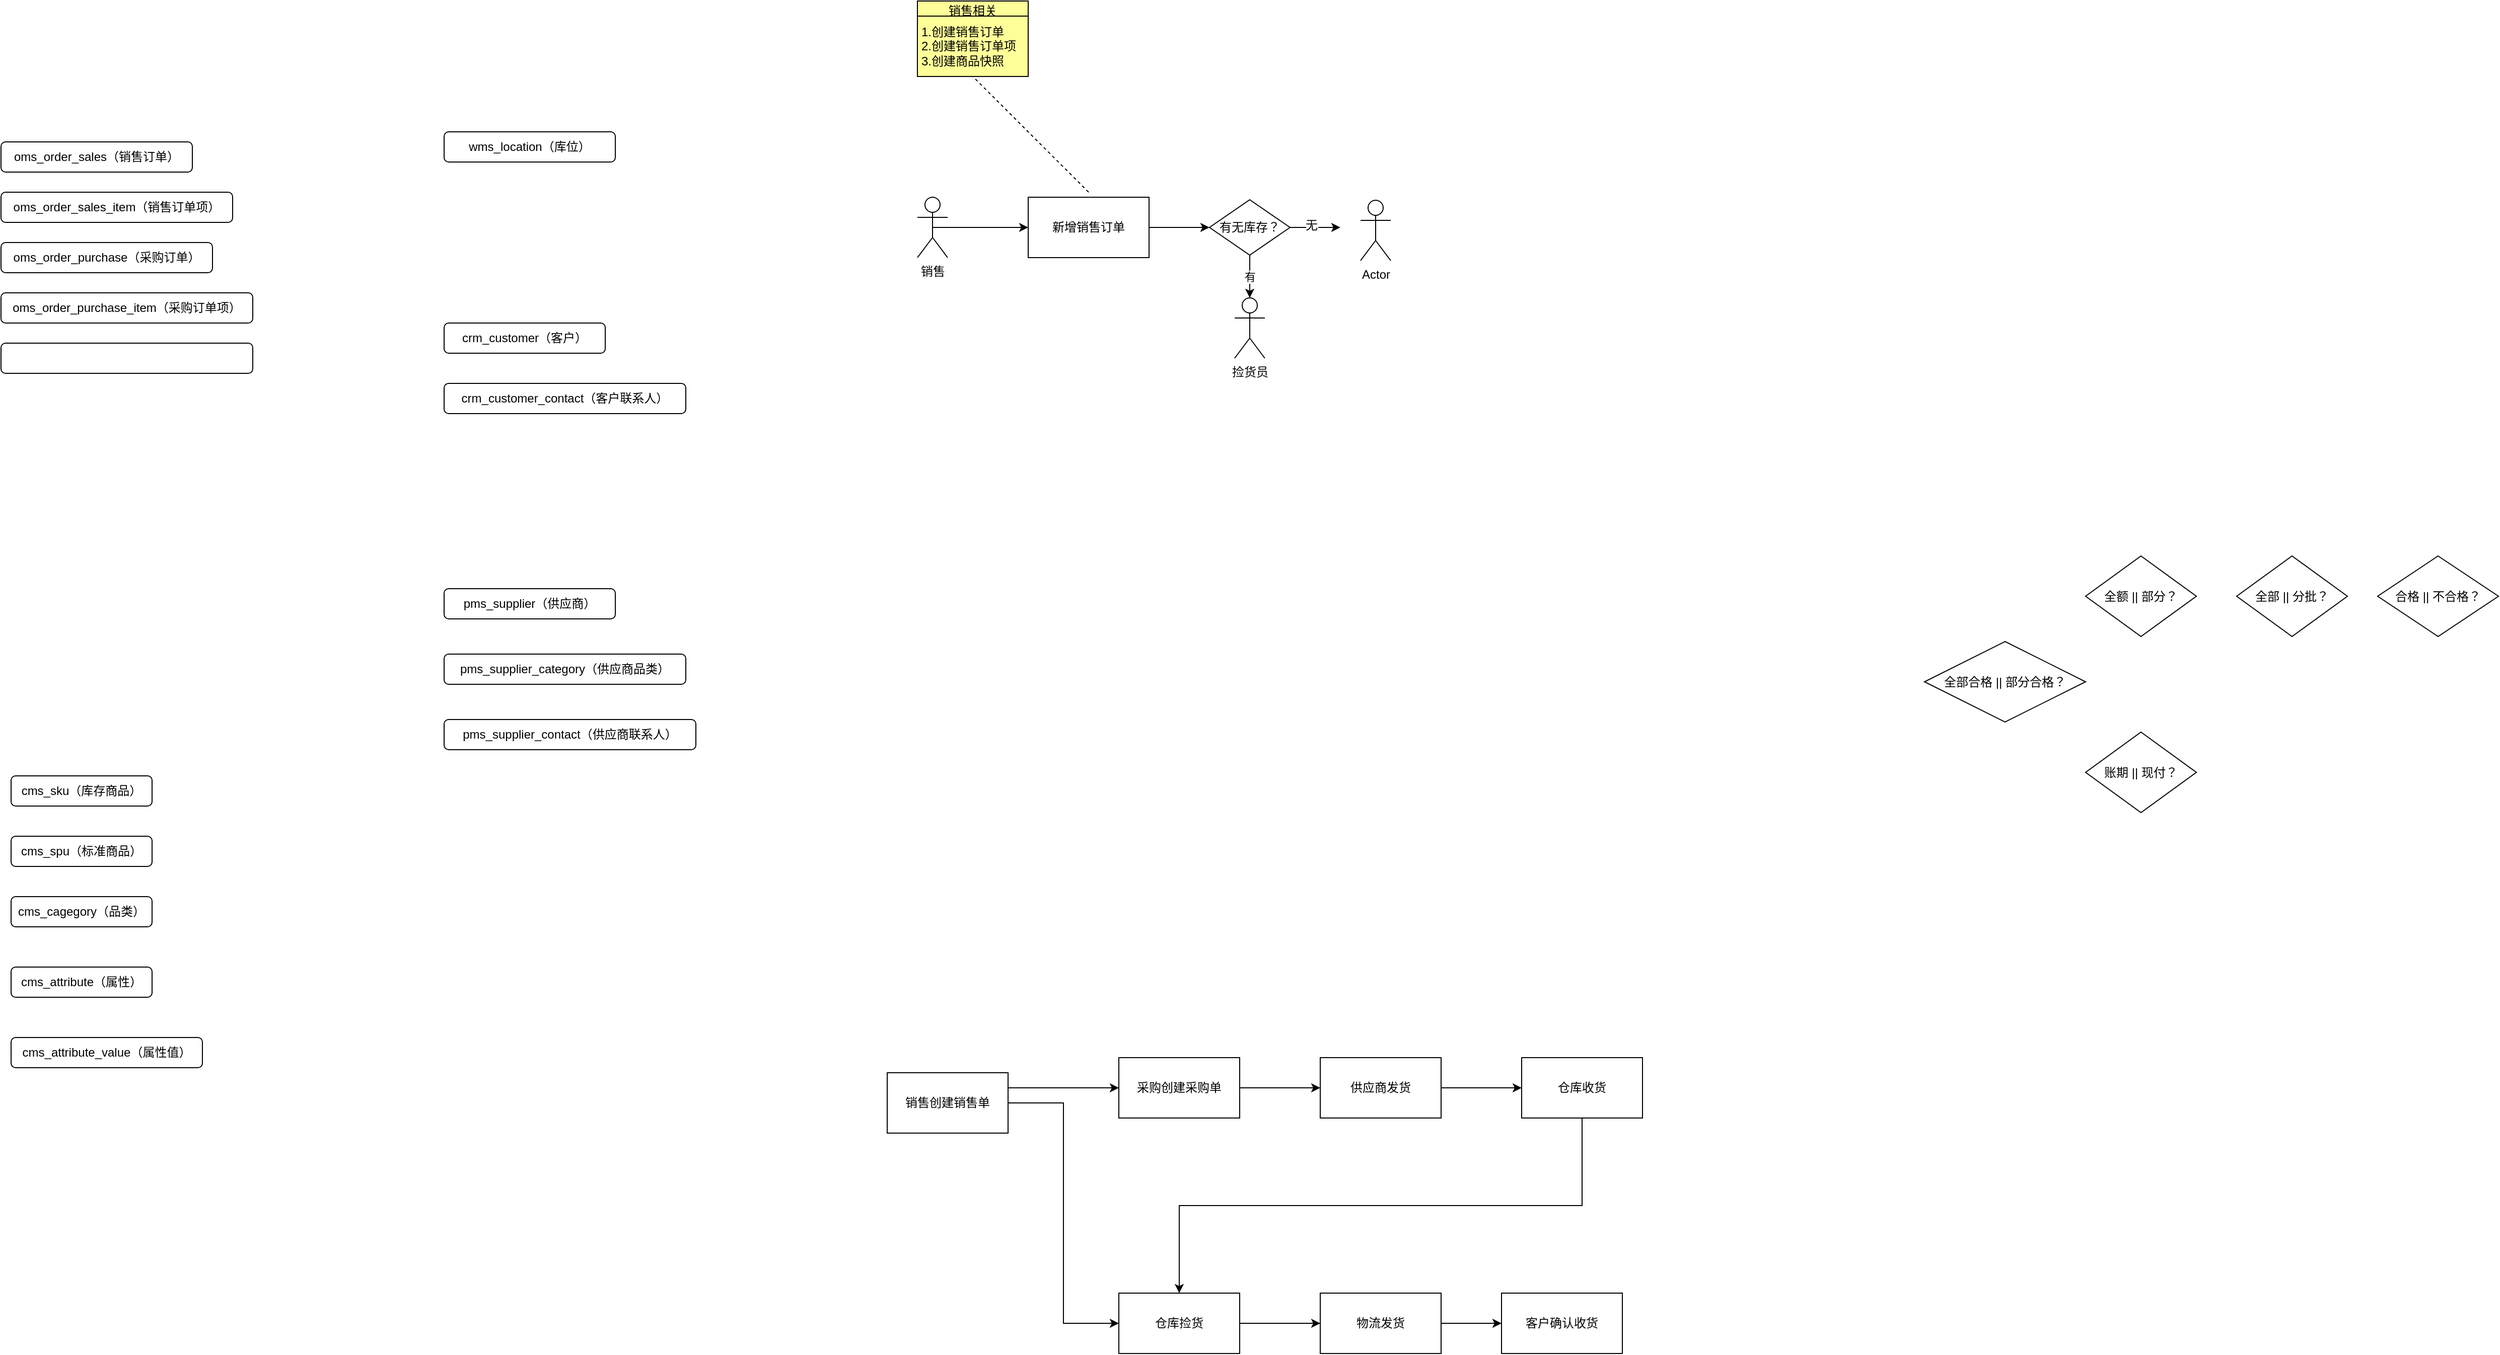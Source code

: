 <mxfile version="12.2.9" type="github" pages="1">
  <diagram id="rEG6L9bn5VI_HUOqqRBz" name="第 1 页">
    <mxGraphModel dx="1012" dy="1669" grid="1" gridSize="10" guides="1" tooltips="1" connect="1" arrows="1" fold="1" page="1" pageScale="1" pageWidth="827" pageHeight="1169" math="0" shadow="0">
      <root>
        <mxCell id="0"/>
        <mxCell id="1" parent="0"/>
        <mxCell id="5T5n9B4mbpvcat68feUI-54" value="oms_order_sales（销售订单）" style="rounded=1;whiteSpace=wrap;html=1;" vertex="1" parent="1">
          <mxGeometry x="140" y="60" width="190" height="30" as="geometry"/>
        </mxCell>
        <mxCell id="5T5n9B4mbpvcat68feUI-71" value="oms_order_sales_item（销售订单项）" style="rounded=1;whiteSpace=wrap;html=1;" vertex="1" parent="1">
          <mxGeometry x="140" y="110" width="230" height="30" as="geometry"/>
        </mxCell>
        <mxCell id="5T5n9B4mbpvcat68feUI-95" value="cms_sku（库存商品）" style="rounded=1;whiteSpace=wrap;html=1;" vertex="1" parent="1">
          <mxGeometry x="150" y="690" width="140" height="30" as="geometry"/>
        </mxCell>
        <mxCell id="5T5n9B4mbpvcat68feUI-96" value="cms_spu（标准商品）" style="rounded=1;whiteSpace=wrap;html=1;" vertex="1" parent="1">
          <mxGeometry x="150" y="750" width="140" height="30" as="geometry"/>
        </mxCell>
        <mxCell id="5T5n9B4mbpvcat68feUI-97" value="cms_cagegory（品类）" style="rounded=1;whiteSpace=wrap;html=1;" vertex="1" parent="1">
          <mxGeometry x="150" y="810" width="140" height="30" as="geometry"/>
        </mxCell>
        <mxCell id="5T5n9B4mbpvcat68feUI-98" value="cms_attribute（属性）" style="rounded=1;whiteSpace=wrap;html=1;" vertex="1" parent="1">
          <mxGeometry x="150" y="880" width="140" height="30" as="geometry"/>
        </mxCell>
        <mxCell id="5T5n9B4mbpvcat68feUI-99" value="cms_attribute_value（属性值）" style="rounded=1;whiteSpace=wrap;html=1;" vertex="1" parent="1">
          <mxGeometry x="150" y="950" width="190" height="30" as="geometry"/>
        </mxCell>
        <mxCell id="5T5n9B4mbpvcat68feUI-100" value="wms_location（库位）" style="rounded=1;whiteSpace=wrap;html=1;" vertex="1" parent="1">
          <mxGeometry x="580" y="50" width="170" height="30" as="geometry"/>
        </mxCell>
        <mxCell id="5T5n9B4mbpvcat68feUI-101" value="crm_customer（客户）" style="rounded=1;whiteSpace=wrap;html=1;" vertex="1" parent="1">
          <mxGeometry x="580" y="240" width="160" height="30" as="geometry"/>
        </mxCell>
        <mxCell id="5T5n9B4mbpvcat68feUI-102" value="crm_customer_contact（客户联系人）" style="rounded=1;whiteSpace=wrap;html=1;" vertex="1" parent="1">
          <mxGeometry x="580" y="300" width="240" height="30" as="geometry"/>
        </mxCell>
        <mxCell id="5T5n9B4mbpvcat68feUI-103" value="pms_supplier（供应商）" style="rounded=1;whiteSpace=wrap;html=1;" vertex="1" parent="1">
          <mxGeometry x="580" y="504" width="170" height="30" as="geometry"/>
        </mxCell>
        <mxCell id="5T5n9B4mbpvcat68feUI-104" value="pms_supplier_contact（供应商联系人）" style="rounded=1;whiteSpace=wrap;html=1;" vertex="1" parent="1">
          <mxGeometry x="580" y="634" width="250" height="30" as="geometry"/>
        </mxCell>
        <mxCell id="5T5n9B4mbpvcat68feUI-105" value="oms_order_purchase（采购订单）" style="rounded=1;whiteSpace=wrap;html=1;" vertex="1" parent="1">
          <mxGeometry x="140" y="160" width="210" height="30" as="geometry"/>
        </mxCell>
        <mxCell id="5T5n9B4mbpvcat68feUI-106" value="oms_order_purchase_item（采购订单项）" style="rounded=1;whiteSpace=wrap;html=1;" vertex="1" parent="1">
          <mxGeometry x="140" y="210" width="250" height="30" as="geometry"/>
        </mxCell>
        <mxCell id="5T5n9B4mbpvcat68feUI-107" value="" style="rounded=1;whiteSpace=wrap;html=1;" vertex="1" parent="1">
          <mxGeometry x="140" y="260" width="250" height="30" as="geometry"/>
        </mxCell>
        <mxCell id="5T5n9B4mbpvcat68feUI-108" value="pms_supplier_category（供应商品类）" style="rounded=1;whiteSpace=wrap;html=1;" vertex="1" parent="1">
          <mxGeometry x="580" y="569" width="240" height="30" as="geometry"/>
        </mxCell>
        <mxCell id="5T5n9B4mbpvcat68feUI-113" style="edgeStyle=orthogonalEdgeStyle;rounded=0;orthogonalLoop=1;jettySize=auto;html=1;exitX=1;exitY=0.25;exitDx=0;exitDy=0;entryX=0;entryY=0.5;entryDx=0;entryDy=0;" edge="1" parent="1" source="5T5n9B4mbpvcat68feUI-109" target="5T5n9B4mbpvcat68feUI-111">
          <mxGeometry relative="1" as="geometry"/>
        </mxCell>
        <mxCell id="5T5n9B4mbpvcat68feUI-123" style="edgeStyle=orthogonalEdgeStyle;rounded=0;orthogonalLoop=1;jettySize=auto;html=1;exitX=1;exitY=0.5;exitDx=0;exitDy=0;entryX=0;entryY=0.5;entryDx=0;entryDy=0;" edge="1" parent="1" source="5T5n9B4mbpvcat68feUI-109" target="5T5n9B4mbpvcat68feUI-110">
          <mxGeometry relative="1" as="geometry"/>
        </mxCell>
        <mxCell id="5T5n9B4mbpvcat68feUI-109" value="销售创建销售单" style="rounded=0;whiteSpace=wrap;html=1;" vertex="1" parent="1">
          <mxGeometry x="1020" y="985" width="120" height="60" as="geometry"/>
        </mxCell>
        <mxCell id="5T5n9B4mbpvcat68feUI-118" value="" style="edgeStyle=orthogonalEdgeStyle;rounded=0;orthogonalLoop=1;jettySize=auto;html=1;" edge="1" parent="1" source="5T5n9B4mbpvcat68feUI-110" target="5T5n9B4mbpvcat68feUI-117">
          <mxGeometry relative="1" as="geometry"/>
        </mxCell>
        <mxCell id="5T5n9B4mbpvcat68feUI-110" value="仓库捡货" style="rounded=0;whiteSpace=wrap;html=1;" vertex="1" parent="1">
          <mxGeometry x="1250" y="1204" width="120" height="60" as="geometry"/>
        </mxCell>
        <mxCell id="5T5n9B4mbpvcat68feUI-126" style="edgeStyle=orthogonalEdgeStyle;rounded=0;orthogonalLoop=1;jettySize=auto;html=1;exitX=1;exitY=0.5;exitDx=0;exitDy=0;entryX=0;entryY=0.5;entryDx=0;entryDy=0;" edge="1" parent="1" source="5T5n9B4mbpvcat68feUI-117" target="5T5n9B4mbpvcat68feUI-125">
          <mxGeometry relative="1" as="geometry"/>
        </mxCell>
        <mxCell id="5T5n9B4mbpvcat68feUI-117" value="物流发货" style="rounded=0;whiteSpace=wrap;html=1;" vertex="1" parent="1">
          <mxGeometry x="1450" y="1204" width="120" height="60" as="geometry"/>
        </mxCell>
        <mxCell id="5T5n9B4mbpvcat68feUI-120" value="" style="edgeStyle=orthogonalEdgeStyle;rounded=0;orthogonalLoop=1;jettySize=auto;html=1;" edge="1" parent="1" source="5T5n9B4mbpvcat68feUI-111" target="5T5n9B4mbpvcat68feUI-119">
          <mxGeometry relative="1" as="geometry"/>
        </mxCell>
        <mxCell id="5T5n9B4mbpvcat68feUI-111" value="采购创建采购单" style="rounded=0;whiteSpace=wrap;html=1;" vertex="1" parent="1">
          <mxGeometry x="1250" y="970" width="120" height="60" as="geometry"/>
        </mxCell>
        <mxCell id="5T5n9B4mbpvcat68feUI-122" value="" style="edgeStyle=orthogonalEdgeStyle;rounded=0;orthogonalLoop=1;jettySize=auto;html=1;" edge="1" parent="1" source="5T5n9B4mbpvcat68feUI-119" target="5T5n9B4mbpvcat68feUI-121">
          <mxGeometry relative="1" as="geometry"/>
        </mxCell>
        <mxCell id="5T5n9B4mbpvcat68feUI-119" value="供应商发货" style="rounded=0;whiteSpace=wrap;html=1;" vertex="1" parent="1">
          <mxGeometry x="1450" y="970" width="120" height="60" as="geometry"/>
        </mxCell>
        <mxCell id="5T5n9B4mbpvcat68feUI-124" style="edgeStyle=orthogonalEdgeStyle;rounded=0;orthogonalLoop=1;jettySize=auto;html=1;exitX=0.5;exitY=1;exitDx=0;exitDy=0;entryX=0.5;entryY=0;entryDx=0;entryDy=0;" edge="1" parent="1" source="5T5n9B4mbpvcat68feUI-121" target="5T5n9B4mbpvcat68feUI-110">
          <mxGeometry relative="1" as="geometry"/>
        </mxCell>
        <mxCell id="5T5n9B4mbpvcat68feUI-121" value="仓库收货" style="rounded=0;whiteSpace=wrap;html=1;" vertex="1" parent="1">
          <mxGeometry x="1650" y="970" width="120" height="60" as="geometry"/>
        </mxCell>
        <mxCell id="5T5n9B4mbpvcat68feUI-125" value="客户确认收货" style="rounded=0;whiteSpace=wrap;html=1;" vertex="1" parent="1">
          <mxGeometry x="1630" y="1204" width="120" height="60" as="geometry"/>
        </mxCell>
        <mxCell id="5T5n9B4mbpvcat68feUI-151" value="有" style="edgeStyle=orthogonalEdgeStyle;rounded=0;orthogonalLoop=1;jettySize=auto;html=1;exitX=0.5;exitY=1;exitDx=0;exitDy=0;entryX=0.5;entryY=0;entryDx=0;entryDy=0;entryPerimeter=0;" edge="1" parent="1" source="5T5n9B4mbpvcat68feUI-127" target="5T5n9B4mbpvcat68feUI-159">
          <mxGeometry relative="1" as="geometry">
            <mxPoint x="1380" y="270" as="targetPoint"/>
          </mxGeometry>
        </mxCell>
        <mxCell id="5T5n9B4mbpvcat68feUI-153" style="edgeStyle=orthogonalEdgeStyle;rounded=0;orthogonalLoop=1;jettySize=auto;html=1;exitX=1;exitY=0.5;exitDx=0;exitDy=0;" edge="1" parent="1" source="5T5n9B4mbpvcat68feUI-127">
          <mxGeometry relative="1" as="geometry">
            <mxPoint x="1470" y="145" as="targetPoint"/>
          </mxGeometry>
        </mxCell>
        <mxCell id="5T5n9B4mbpvcat68feUI-154" value="无" style="text;html=1;align=center;verticalAlign=middle;resizable=0;points=[];;labelBackgroundColor=#ffffff;" vertex="1" connectable="0" parent="5T5n9B4mbpvcat68feUI-153">
          <mxGeometry x="-0.175" y="2" relative="1" as="geometry">
            <mxPoint as="offset"/>
          </mxGeometry>
        </mxCell>
        <mxCell id="5T5n9B4mbpvcat68feUI-127" value="有无库存？" style="rhombus;whiteSpace=wrap;html=1;" vertex="1" parent="1">
          <mxGeometry x="1340" y="117.5" width="80" height="55" as="geometry"/>
        </mxCell>
        <mxCell id="5T5n9B4mbpvcat68feUI-128" value="账期 || 现付？" style="rhombus;whiteSpace=wrap;html=1;" vertex="1" parent="1">
          <mxGeometry x="2210" y="646.5" width="110" height="80" as="geometry"/>
        </mxCell>
        <mxCell id="5T5n9B4mbpvcat68feUI-129" value="全额 || 部分？" style="rhombus;whiteSpace=wrap;html=1;" vertex="1" parent="1">
          <mxGeometry x="2210" y="471.5" width="110" height="80" as="geometry"/>
        </mxCell>
        <mxCell id="5T5n9B4mbpvcat68feUI-130" value="全部 || 分批？" style="rhombus;whiteSpace=wrap;html=1;" vertex="1" parent="1">
          <mxGeometry x="2360" y="471.5" width="110" height="80" as="geometry"/>
        </mxCell>
        <mxCell id="5T5n9B4mbpvcat68feUI-133" value="合格 || 不合格？" style="rhombus;whiteSpace=wrap;html=1;" vertex="1" parent="1">
          <mxGeometry x="2500" y="471.5" width="120" height="80" as="geometry"/>
        </mxCell>
        <mxCell id="5T5n9B4mbpvcat68feUI-134" value="全部合格 || 部分合格？" style="rhombus;whiteSpace=wrap;html=1;" vertex="1" parent="1">
          <mxGeometry x="2050" y="556.5" width="160" height="80" as="geometry"/>
        </mxCell>
        <mxCell id="5T5n9B4mbpvcat68feUI-141" style="edgeStyle=orthogonalEdgeStyle;rounded=0;orthogonalLoop=1;jettySize=auto;html=1;exitX=0.5;exitY=0.5;exitDx=0;exitDy=0;exitPerimeter=0;entryX=0;entryY=0.5;entryDx=0;entryDy=0;" edge="1" parent="1" source="5T5n9B4mbpvcat68feUI-135" target="5T5n9B4mbpvcat68feUI-140">
          <mxGeometry relative="1" as="geometry"/>
        </mxCell>
        <mxCell id="5T5n9B4mbpvcat68feUI-135" value="销售" style="shape=umlActor;verticalLabelPosition=bottom;labelBackgroundColor=#ffffff;verticalAlign=top;html=1;outlineConnect=0;" vertex="1" parent="1">
          <mxGeometry x="1050" y="115" width="30" height="60" as="geometry"/>
        </mxCell>
        <mxCell id="5T5n9B4mbpvcat68feUI-142" style="edgeStyle=orthogonalEdgeStyle;rounded=0;orthogonalLoop=1;jettySize=auto;html=1;exitX=1;exitY=0.5;exitDx=0;exitDy=0;" edge="1" parent="1" source="5T5n9B4mbpvcat68feUI-140" target="5T5n9B4mbpvcat68feUI-127">
          <mxGeometry relative="1" as="geometry"/>
        </mxCell>
        <mxCell id="5T5n9B4mbpvcat68feUI-140" value="新增销售订单" style="rounded=0;whiteSpace=wrap;html=1;" vertex="1" parent="1">
          <mxGeometry x="1160" y="115" width="120" height="60" as="geometry"/>
        </mxCell>
        <mxCell id="5T5n9B4mbpvcat68feUI-146" value="&lt;table cellpadding=&quot;0&quot; cellspacing=&quot;0&quot; style=&quot;font-size: 1em ; width: 100% ; height: 100%&quot;&gt;&lt;tbody&gt;&lt;tr style=&quot;height: 20px&quot;&gt;&lt;td align=&quot;center&quot;&gt;销售相关&lt;/td&gt;&lt;/tr&gt;&lt;tr&gt;&lt;td align=&quot;left&quot; valign=&quot;top&quot; style=&quot;padding: 4px&quot;&gt;1.创建销售订单&lt;br&gt;2.创建销售订单项&lt;br&gt;3.创建商品快照&lt;/td&gt;&lt;/tr&gt;&lt;/tbody&gt;&lt;/table&gt;" style="html=1;outlineConnect=0;whiteSpace=wrap;fillColor=#ffff99;shape=mxgraph.archimate3.businessObject;overflow=fill;" vertex="1" parent="1">
          <mxGeometry x="1050" y="-80" width="110" height="75" as="geometry"/>
        </mxCell>
        <mxCell id="5T5n9B4mbpvcat68feUI-149" value="" style="endArrow=none;dashed=1;html=1;entryX=0.5;entryY=1;entryDx=0;entryDy=0;entryPerimeter=0;" edge="1" parent="1" target="5T5n9B4mbpvcat68feUI-146">
          <mxGeometry width="50" height="50" relative="1" as="geometry">
            <mxPoint x="1220" y="110" as="sourcePoint"/>
            <mxPoint x="1240" y="60" as="targetPoint"/>
          </mxGeometry>
        </mxCell>
        <mxCell id="5T5n9B4mbpvcat68feUI-159" value="捡货员" style="shape=umlActor;verticalLabelPosition=bottom;labelBackgroundColor=#ffffff;verticalAlign=top;html=1;outlineConnect=0;" vertex="1" parent="1">
          <mxGeometry x="1365" y="215" width="30" height="60" as="geometry"/>
        </mxCell>
        <mxCell id="5T5n9B4mbpvcat68feUI-166" value="Actor" style="shape=umlActor;verticalLabelPosition=bottom;labelBackgroundColor=#ffffff;verticalAlign=top;html=1;outlineConnect=0;" vertex="1" parent="1">
          <mxGeometry x="1490" y="118" width="30" height="60" as="geometry"/>
        </mxCell>
      </root>
    </mxGraphModel>
  </diagram>
</mxfile>
